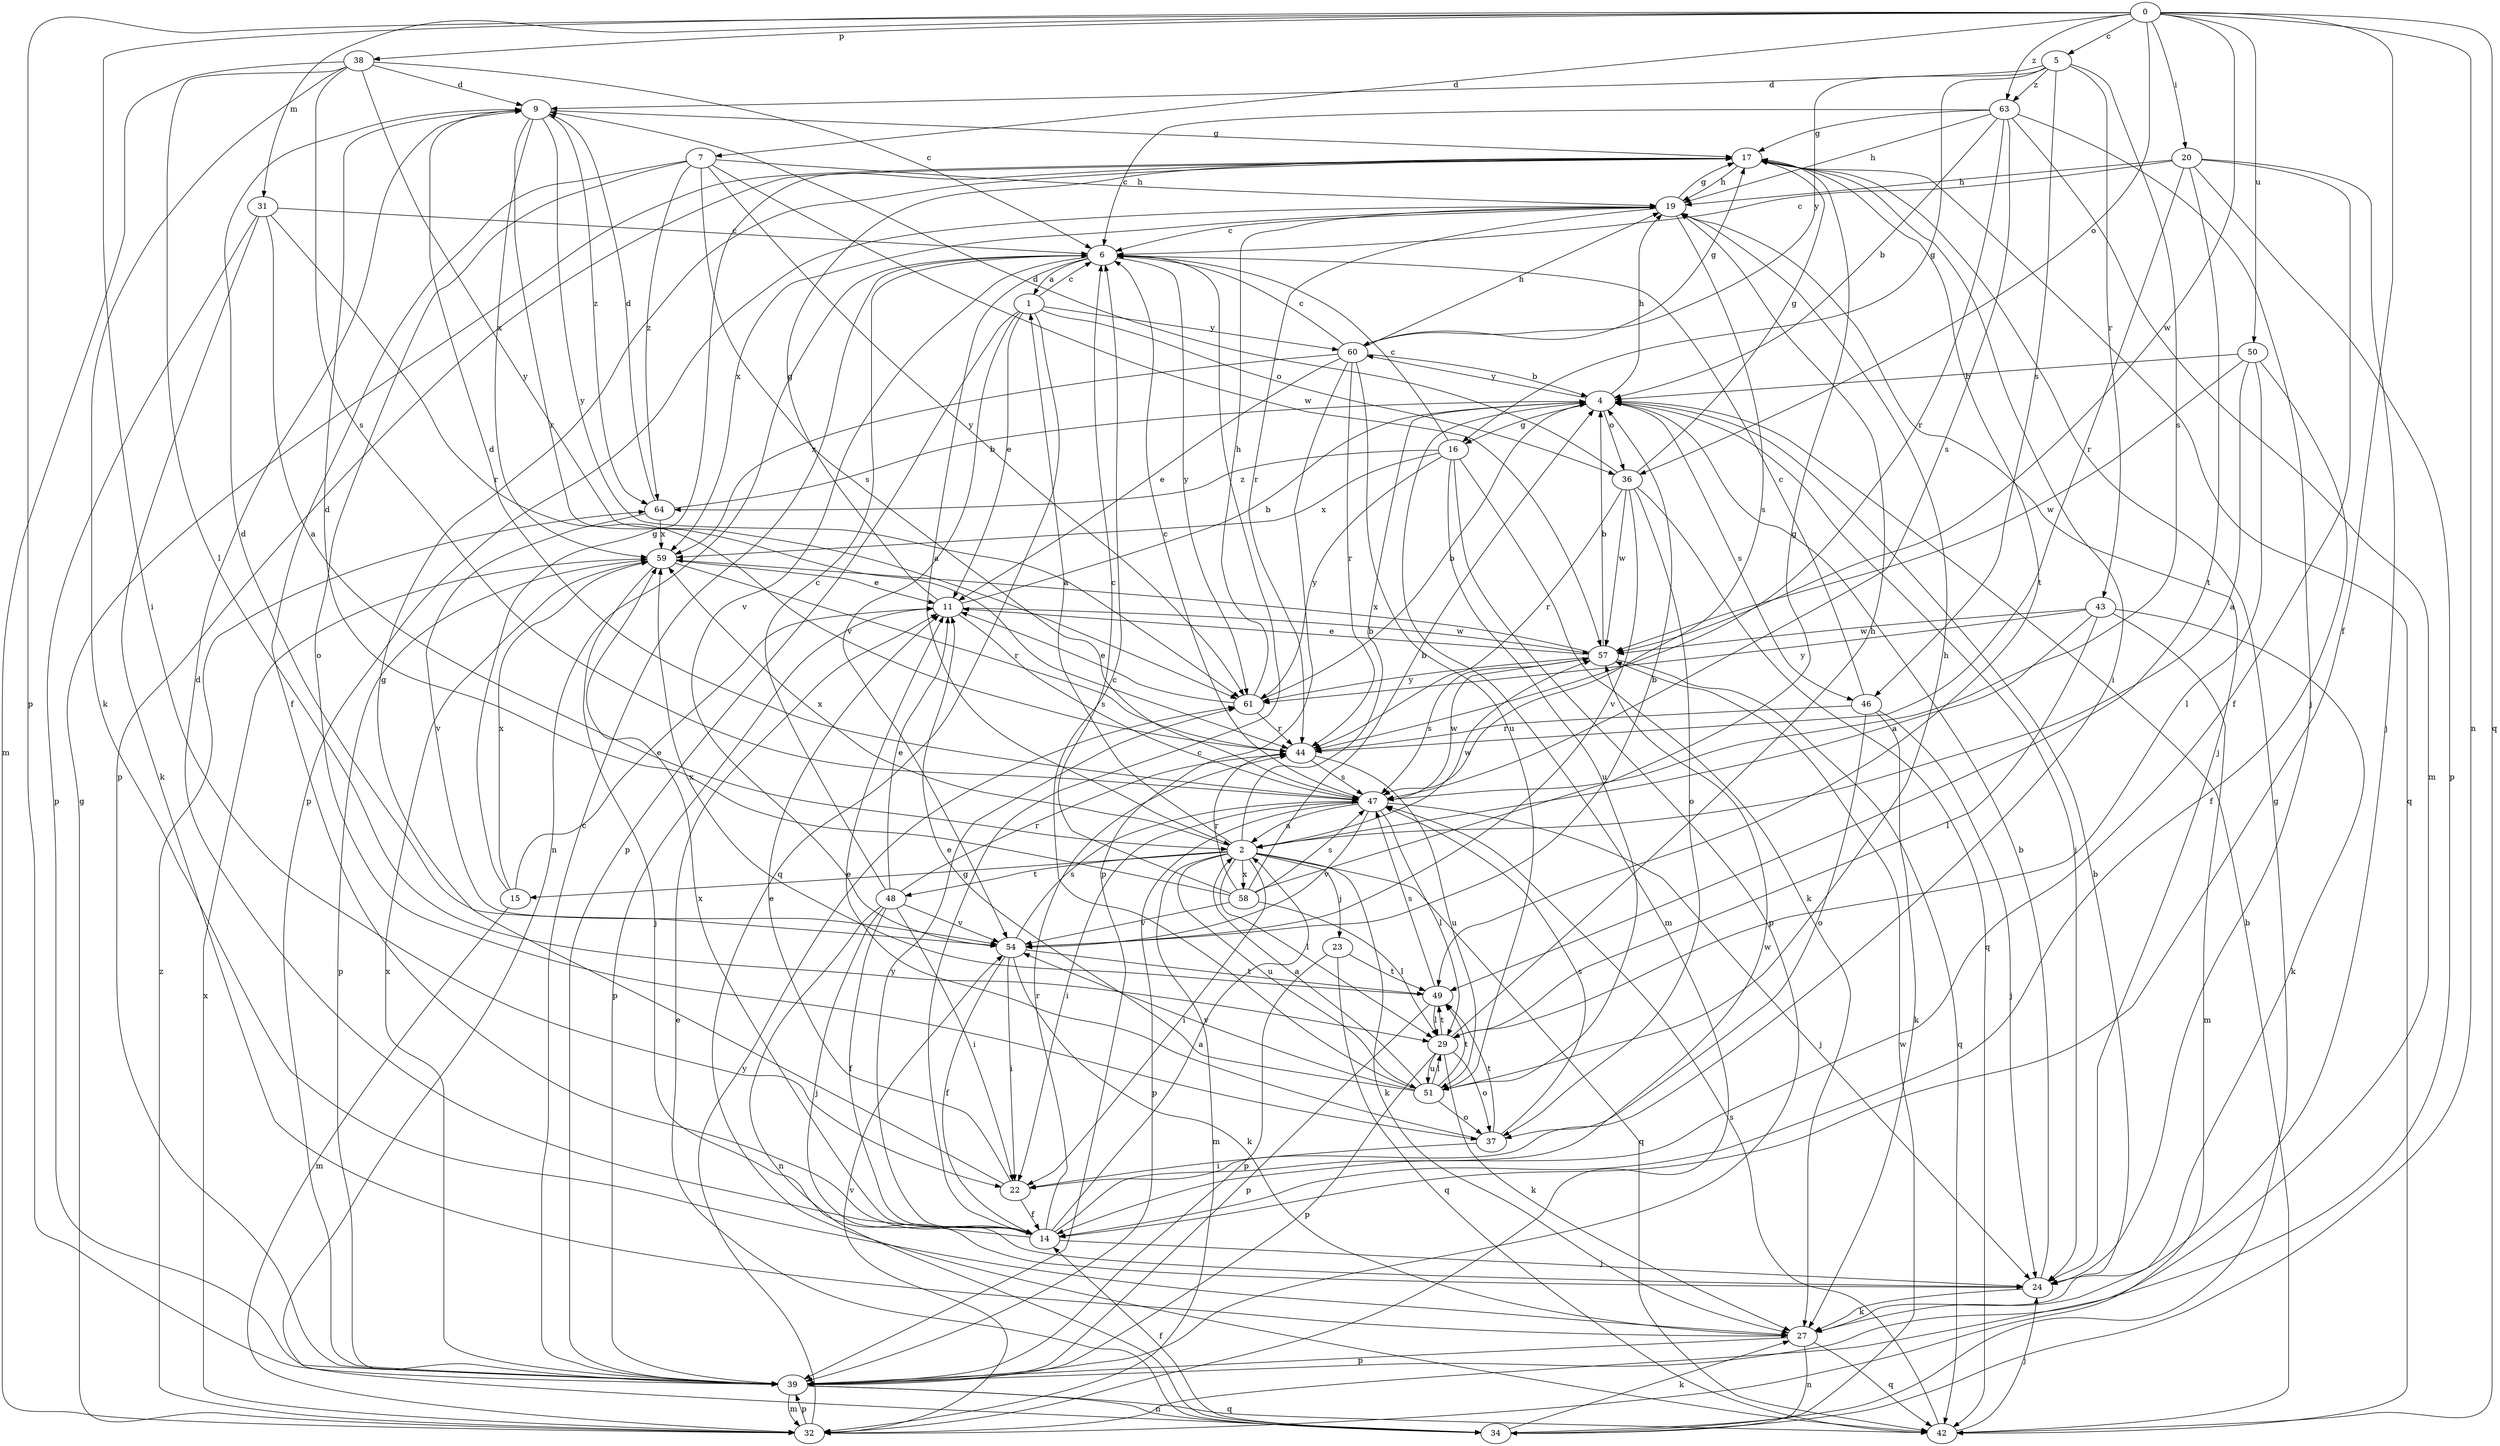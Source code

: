 strict digraph  {
0;
1;
2;
4;
5;
6;
7;
9;
11;
14;
15;
16;
17;
19;
20;
22;
23;
24;
27;
29;
31;
32;
34;
36;
37;
38;
39;
42;
43;
44;
46;
47;
48;
49;
50;
51;
54;
57;
58;
59;
60;
61;
63;
64;
0 -> 5  [label=c];
0 -> 7  [label=d];
0 -> 14  [label=f];
0 -> 20  [label=i];
0 -> 22  [label=i];
0 -> 31  [label=m];
0 -> 34  [label=n];
0 -> 36  [label=o];
0 -> 38  [label=p];
0 -> 39  [label=p];
0 -> 42  [label=q];
0 -> 50  [label=u];
0 -> 57  [label=w];
0 -> 63  [label=z];
1 -> 6  [label=c];
1 -> 11  [label=e];
1 -> 36  [label=o];
1 -> 39  [label=p];
1 -> 42  [label=q];
1 -> 54  [label=v];
1 -> 60  [label=y];
2 -> 1  [label=a];
2 -> 4  [label=b];
2 -> 15  [label=g];
2 -> 22  [label=i];
2 -> 23  [label=j];
2 -> 27  [label=k];
2 -> 29  [label=l];
2 -> 32  [label=m];
2 -> 42  [label=q];
2 -> 48  [label=t];
2 -> 51  [label=u];
2 -> 57  [label=w];
2 -> 58  [label=x];
2 -> 59  [label=x];
4 -> 16  [label=g];
4 -> 19  [label=h];
4 -> 24  [label=j];
4 -> 32  [label=m];
4 -> 36  [label=o];
4 -> 46  [label=s];
4 -> 60  [label=y];
5 -> 9  [label=d];
5 -> 16  [label=g];
5 -> 43  [label=r];
5 -> 46  [label=s];
5 -> 47  [label=s];
5 -> 60  [label=y];
5 -> 63  [label=z];
6 -> 1  [label=a];
6 -> 2  [label=a];
6 -> 34  [label=n];
6 -> 54  [label=v];
6 -> 61  [label=y];
7 -> 14  [label=f];
7 -> 19  [label=h];
7 -> 37  [label=o];
7 -> 47  [label=s];
7 -> 57  [label=w];
7 -> 61  [label=y];
7 -> 64  [label=z];
9 -> 17  [label=g];
9 -> 44  [label=r];
9 -> 59  [label=x];
9 -> 61  [label=y];
9 -> 64  [label=z];
11 -> 4  [label=b];
11 -> 17  [label=g];
11 -> 39  [label=p];
11 -> 47  [label=s];
11 -> 57  [label=w];
14 -> 2  [label=a];
14 -> 6  [label=c];
14 -> 9  [label=d];
14 -> 24  [label=j];
14 -> 44  [label=r];
14 -> 57  [label=w];
14 -> 59  [label=x];
14 -> 61  [label=y];
15 -> 11  [label=e];
15 -> 17  [label=g];
15 -> 32  [label=m];
15 -> 59  [label=x];
16 -> 6  [label=c];
16 -> 27  [label=k];
16 -> 39  [label=p];
16 -> 51  [label=u];
16 -> 59  [label=x];
16 -> 61  [label=y];
16 -> 64  [label=z];
17 -> 19  [label=h];
17 -> 22  [label=i];
17 -> 39  [label=p];
17 -> 42  [label=q];
17 -> 49  [label=t];
19 -> 6  [label=c];
19 -> 17  [label=g];
19 -> 24  [label=j];
19 -> 39  [label=p];
19 -> 44  [label=r];
19 -> 47  [label=s];
19 -> 59  [label=x];
20 -> 6  [label=c];
20 -> 14  [label=f];
20 -> 19  [label=h];
20 -> 24  [label=j];
20 -> 39  [label=p];
20 -> 44  [label=r];
20 -> 49  [label=t];
22 -> 11  [label=e];
22 -> 14  [label=f];
22 -> 17  [label=g];
23 -> 39  [label=p];
23 -> 42  [label=q];
23 -> 49  [label=t];
24 -> 4  [label=b];
24 -> 27  [label=k];
27 -> 4  [label=b];
27 -> 34  [label=n];
27 -> 39  [label=p];
27 -> 42  [label=q];
29 -> 19  [label=h];
29 -> 27  [label=k];
29 -> 37  [label=o];
29 -> 39  [label=p];
29 -> 49  [label=t];
29 -> 51  [label=u];
31 -> 2  [label=a];
31 -> 6  [label=c];
31 -> 27  [label=k];
31 -> 39  [label=p];
31 -> 44  [label=r];
32 -> 17  [label=g];
32 -> 39  [label=p];
32 -> 54  [label=v];
32 -> 59  [label=x];
32 -> 61  [label=y];
32 -> 64  [label=z];
34 -> 11  [label=e];
34 -> 14  [label=f];
34 -> 17  [label=g];
34 -> 27  [label=k];
34 -> 57  [label=w];
36 -> 9  [label=d];
36 -> 17  [label=g];
36 -> 37  [label=o];
36 -> 42  [label=q];
36 -> 44  [label=r];
36 -> 54  [label=v];
36 -> 57  [label=w];
37 -> 11  [label=e];
37 -> 22  [label=i];
37 -> 47  [label=s];
37 -> 49  [label=t];
38 -> 6  [label=c];
38 -> 9  [label=d];
38 -> 27  [label=k];
38 -> 29  [label=l];
38 -> 32  [label=m];
38 -> 47  [label=s];
38 -> 61  [label=y];
39 -> 6  [label=c];
39 -> 32  [label=m];
39 -> 34  [label=n];
39 -> 42  [label=q];
39 -> 59  [label=x];
42 -> 4  [label=b];
42 -> 24  [label=j];
42 -> 47  [label=s];
43 -> 2  [label=a];
43 -> 27  [label=k];
43 -> 29  [label=l];
43 -> 32  [label=m];
43 -> 57  [label=w];
43 -> 61  [label=y];
44 -> 47  [label=s];
44 -> 51  [label=u];
46 -> 6  [label=c];
46 -> 24  [label=j];
46 -> 27  [label=k];
46 -> 37  [label=o];
46 -> 44  [label=r];
47 -> 2  [label=a];
47 -> 6  [label=c];
47 -> 9  [label=d];
47 -> 22  [label=i];
47 -> 24  [label=j];
47 -> 29  [label=l];
47 -> 39  [label=p];
47 -> 54  [label=v];
47 -> 57  [label=w];
48 -> 6  [label=c];
48 -> 11  [label=e];
48 -> 14  [label=f];
48 -> 22  [label=i];
48 -> 24  [label=j];
48 -> 34  [label=n];
48 -> 44  [label=r];
48 -> 54  [label=v];
49 -> 29  [label=l];
49 -> 39  [label=p];
49 -> 47  [label=s];
49 -> 59  [label=x];
50 -> 2  [label=a];
50 -> 4  [label=b];
50 -> 14  [label=f];
50 -> 29  [label=l];
50 -> 57  [label=w];
51 -> 2  [label=a];
51 -> 6  [label=c];
51 -> 11  [label=e];
51 -> 19  [label=h];
51 -> 29  [label=l];
51 -> 37  [label=o];
51 -> 49  [label=t];
51 -> 54  [label=v];
54 -> 4  [label=b];
54 -> 9  [label=d];
54 -> 14  [label=f];
54 -> 22  [label=i];
54 -> 27  [label=k];
54 -> 47  [label=s];
54 -> 49  [label=t];
57 -> 4  [label=b];
57 -> 11  [label=e];
57 -> 42  [label=q];
57 -> 47  [label=s];
57 -> 59  [label=x];
57 -> 61  [label=y];
58 -> 4  [label=b];
58 -> 6  [label=c];
58 -> 9  [label=d];
58 -> 17  [label=g];
58 -> 29  [label=l];
58 -> 44  [label=r];
58 -> 47  [label=s];
58 -> 54  [label=v];
59 -> 11  [label=e];
59 -> 24  [label=j];
59 -> 39  [label=p];
59 -> 44  [label=r];
60 -> 4  [label=b];
60 -> 6  [label=c];
60 -> 11  [label=e];
60 -> 17  [label=g];
60 -> 19  [label=h];
60 -> 39  [label=p];
60 -> 44  [label=r];
60 -> 51  [label=u];
60 -> 59  [label=x];
61 -> 4  [label=b];
61 -> 11  [label=e];
61 -> 19  [label=h];
61 -> 44  [label=r];
63 -> 4  [label=b];
63 -> 6  [label=c];
63 -> 17  [label=g];
63 -> 19  [label=h];
63 -> 24  [label=j];
63 -> 32  [label=m];
63 -> 44  [label=r];
63 -> 47  [label=s];
64 -> 4  [label=b];
64 -> 9  [label=d];
64 -> 54  [label=v];
64 -> 59  [label=x];
}
